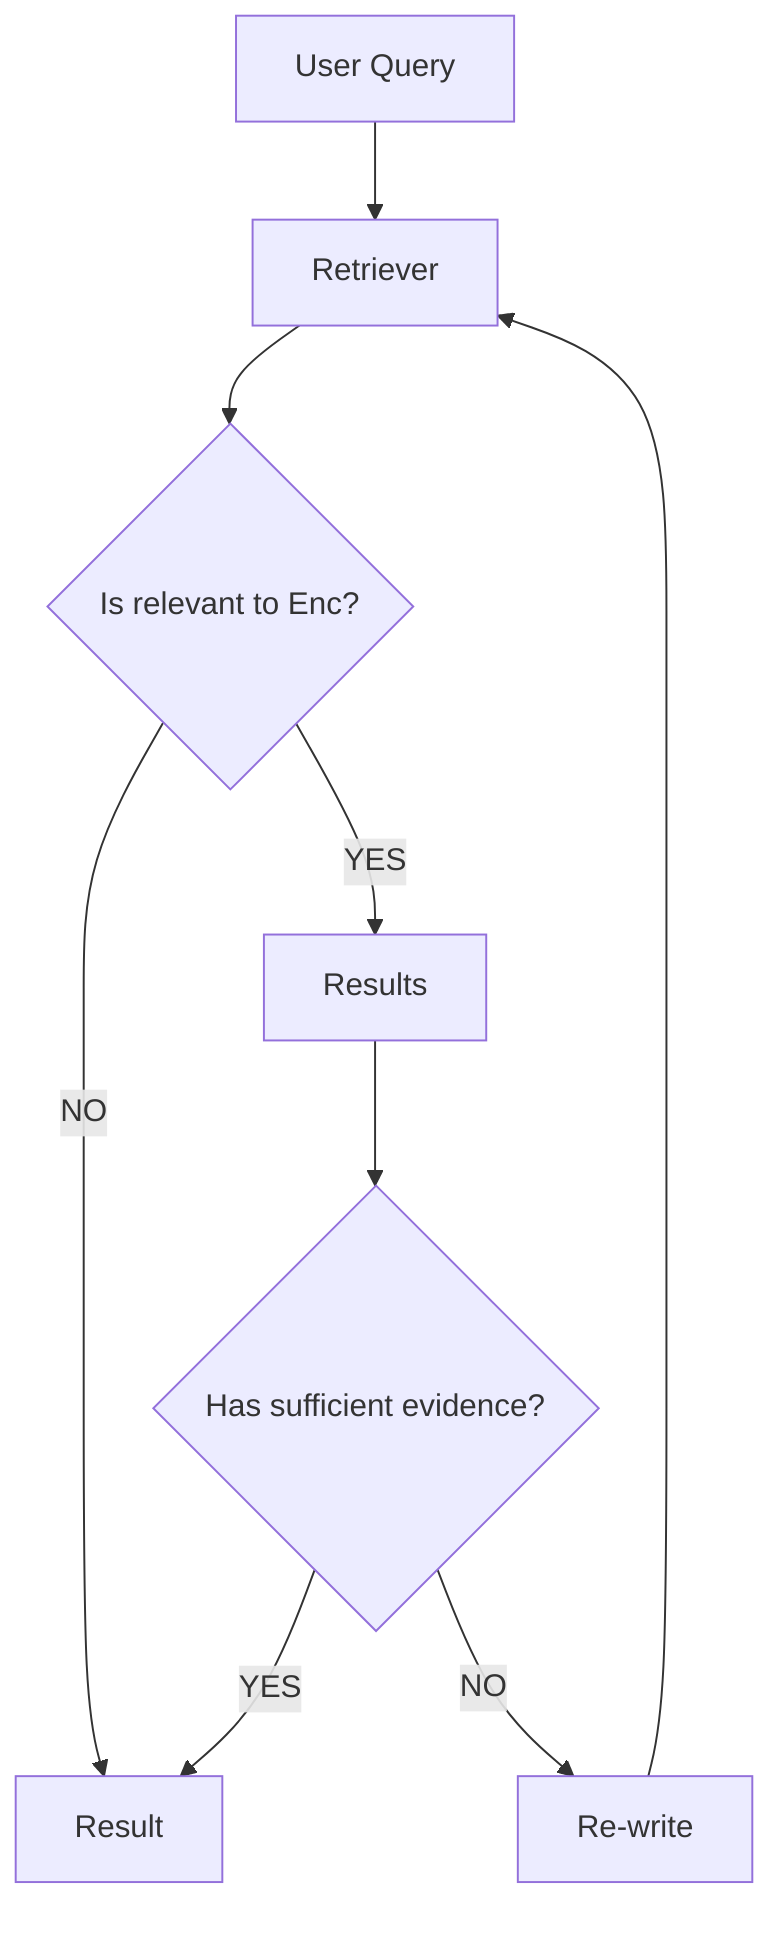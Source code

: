 flowchart TD
    A[User Query] --> B[Retriever]
    B --> C{Is relevant to Enc?}
    C -->|NO| D[Result]
    C -->|YES| E[Results]
    E --> F{Has sufficient evidence?}
    F -->|NO| G[Re-write]
    G --> B
    F -->|YES| D